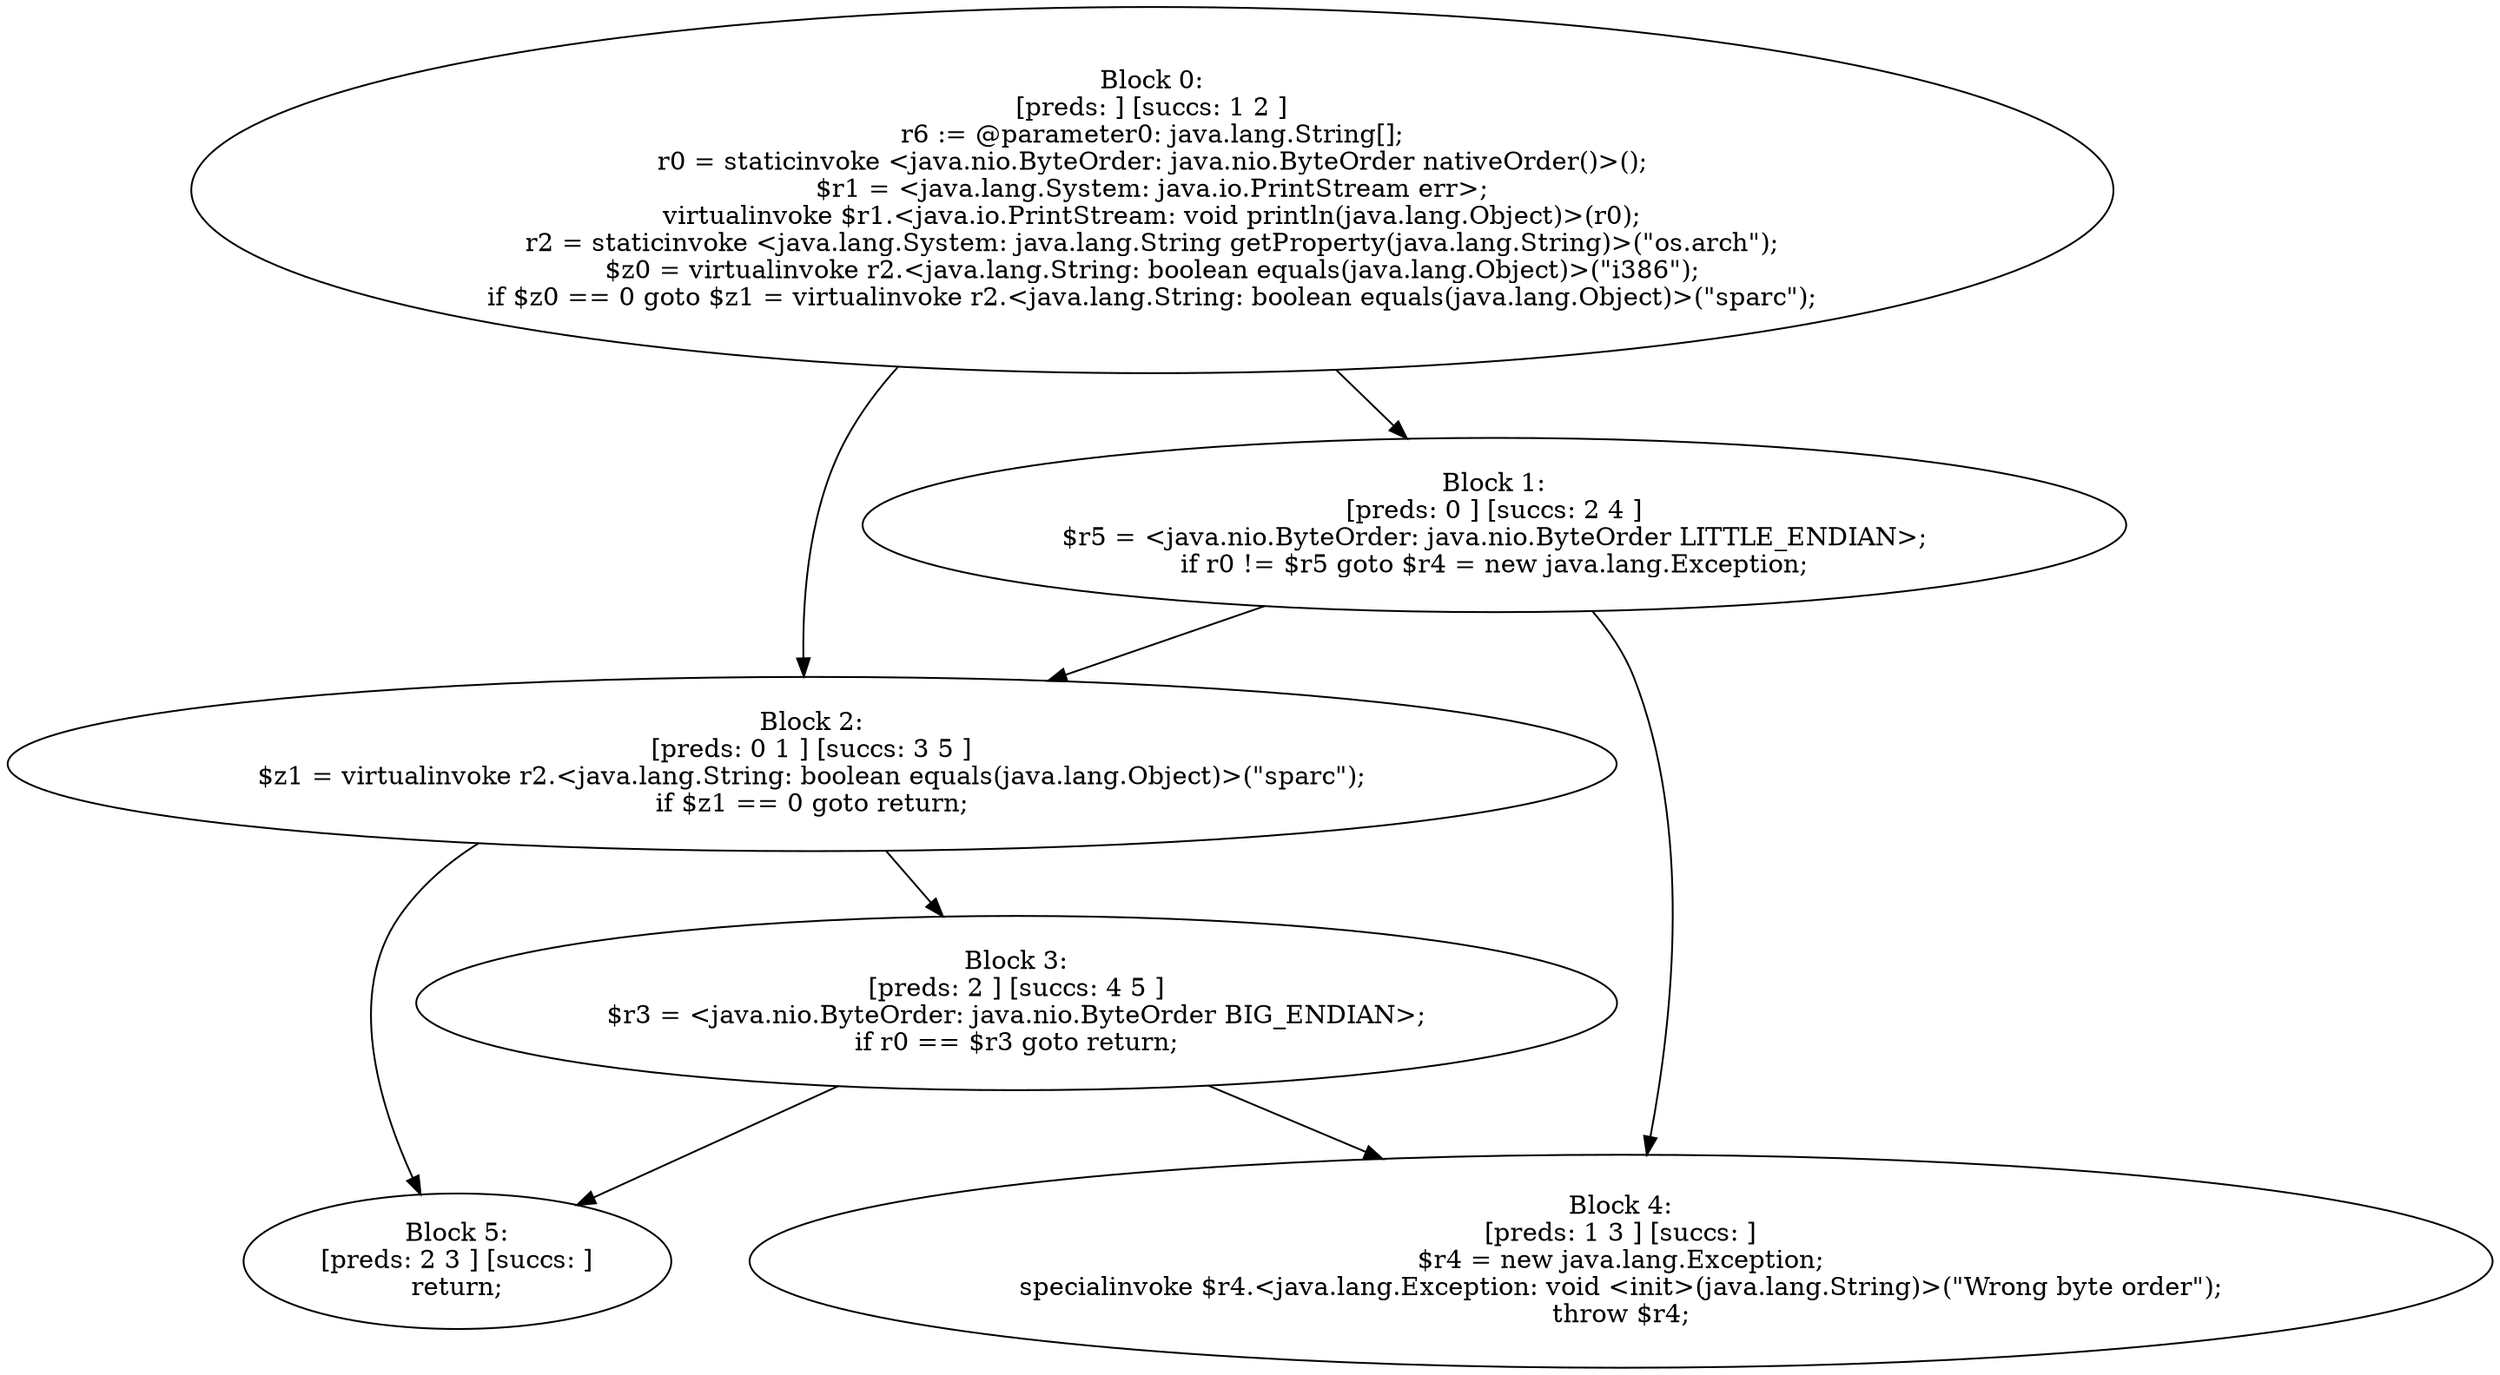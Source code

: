 digraph "unitGraph" {
    "Block 0:
[preds: ] [succs: 1 2 ]
r6 := @parameter0: java.lang.String[];
r0 = staticinvoke <java.nio.ByteOrder: java.nio.ByteOrder nativeOrder()>();
$r1 = <java.lang.System: java.io.PrintStream err>;
virtualinvoke $r1.<java.io.PrintStream: void println(java.lang.Object)>(r0);
r2 = staticinvoke <java.lang.System: java.lang.String getProperty(java.lang.String)>(\"os.arch\");
$z0 = virtualinvoke r2.<java.lang.String: boolean equals(java.lang.Object)>(\"i386\");
if $z0 == 0 goto $z1 = virtualinvoke r2.<java.lang.String: boolean equals(java.lang.Object)>(\"sparc\");
"
    "Block 1:
[preds: 0 ] [succs: 2 4 ]
$r5 = <java.nio.ByteOrder: java.nio.ByteOrder LITTLE_ENDIAN>;
if r0 != $r5 goto $r4 = new java.lang.Exception;
"
    "Block 2:
[preds: 0 1 ] [succs: 3 5 ]
$z1 = virtualinvoke r2.<java.lang.String: boolean equals(java.lang.Object)>(\"sparc\");
if $z1 == 0 goto return;
"
    "Block 3:
[preds: 2 ] [succs: 4 5 ]
$r3 = <java.nio.ByteOrder: java.nio.ByteOrder BIG_ENDIAN>;
if r0 == $r3 goto return;
"
    "Block 4:
[preds: 1 3 ] [succs: ]
$r4 = new java.lang.Exception;
specialinvoke $r4.<java.lang.Exception: void <init>(java.lang.String)>(\"Wrong byte order\");
throw $r4;
"
    "Block 5:
[preds: 2 3 ] [succs: ]
return;
"
    "Block 0:
[preds: ] [succs: 1 2 ]
r6 := @parameter0: java.lang.String[];
r0 = staticinvoke <java.nio.ByteOrder: java.nio.ByteOrder nativeOrder()>();
$r1 = <java.lang.System: java.io.PrintStream err>;
virtualinvoke $r1.<java.io.PrintStream: void println(java.lang.Object)>(r0);
r2 = staticinvoke <java.lang.System: java.lang.String getProperty(java.lang.String)>(\"os.arch\");
$z0 = virtualinvoke r2.<java.lang.String: boolean equals(java.lang.Object)>(\"i386\");
if $z0 == 0 goto $z1 = virtualinvoke r2.<java.lang.String: boolean equals(java.lang.Object)>(\"sparc\");
"->"Block 1:
[preds: 0 ] [succs: 2 4 ]
$r5 = <java.nio.ByteOrder: java.nio.ByteOrder LITTLE_ENDIAN>;
if r0 != $r5 goto $r4 = new java.lang.Exception;
";
    "Block 0:
[preds: ] [succs: 1 2 ]
r6 := @parameter0: java.lang.String[];
r0 = staticinvoke <java.nio.ByteOrder: java.nio.ByteOrder nativeOrder()>();
$r1 = <java.lang.System: java.io.PrintStream err>;
virtualinvoke $r1.<java.io.PrintStream: void println(java.lang.Object)>(r0);
r2 = staticinvoke <java.lang.System: java.lang.String getProperty(java.lang.String)>(\"os.arch\");
$z0 = virtualinvoke r2.<java.lang.String: boolean equals(java.lang.Object)>(\"i386\");
if $z0 == 0 goto $z1 = virtualinvoke r2.<java.lang.String: boolean equals(java.lang.Object)>(\"sparc\");
"->"Block 2:
[preds: 0 1 ] [succs: 3 5 ]
$z1 = virtualinvoke r2.<java.lang.String: boolean equals(java.lang.Object)>(\"sparc\");
if $z1 == 0 goto return;
";
    "Block 1:
[preds: 0 ] [succs: 2 4 ]
$r5 = <java.nio.ByteOrder: java.nio.ByteOrder LITTLE_ENDIAN>;
if r0 != $r5 goto $r4 = new java.lang.Exception;
"->"Block 2:
[preds: 0 1 ] [succs: 3 5 ]
$z1 = virtualinvoke r2.<java.lang.String: boolean equals(java.lang.Object)>(\"sparc\");
if $z1 == 0 goto return;
";
    "Block 1:
[preds: 0 ] [succs: 2 4 ]
$r5 = <java.nio.ByteOrder: java.nio.ByteOrder LITTLE_ENDIAN>;
if r0 != $r5 goto $r4 = new java.lang.Exception;
"->"Block 4:
[preds: 1 3 ] [succs: ]
$r4 = new java.lang.Exception;
specialinvoke $r4.<java.lang.Exception: void <init>(java.lang.String)>(\"Wrong byte order\");
throw $r4;
";
    "Block 2:
[preds: 0 1 ] [succs: 3 5 ]
$z1 = virtualinvoke r2.<java.lang.String: boolean equals(java.lang.Object)>(\"sparc\");
if $z1 == 0 goto return;
"->"Block 3:
[preds: 2 ] [succs: 4 5 ]
$r3 = <java.nio.ByteOrder: java.nio.ByteOrder BIG_ENDIAN>;
if r0 == $r3 goto return;
";
    "Block 2:
[preds: 0 1 ] [succs: 3 5 ]
$z1 = virtualinvoke r2.<java.lang.String: boolean equals(java.lang.Object)>(\"sparc\");
if $z1 == 0 goto return;
"->"Block 5:
[preds: 2 3 ] [succs: ]
return;
";
    "Block 3:
[preds: 2 ] [succs: 4 5 ]
$r3 = <java.nio.ByteOrder: java.nio.ByteOrder BIG_ENDIAN>;
if r0 == $r3 goto return;
"->"Block 4:
[preds: 1 3 ] [succs: ]
$r4 = new java.lang.Exception;
specialinvoke $r4.<java.lang.Exception: void <init>(java.lang.String)>(\"Wrong byte order\");
throw $r4;
";
    "Block 3:
[preds: 2 ] [succs: 4 5 ]
$r3 = <java.nio.ByteOrder: java.nio.ByteOrder BIG_ENDIAN>;
if r0 == $r3 goto return;
"->"Block 5:
[preds: 2 3 ] [succs: ]
return;
";
}
